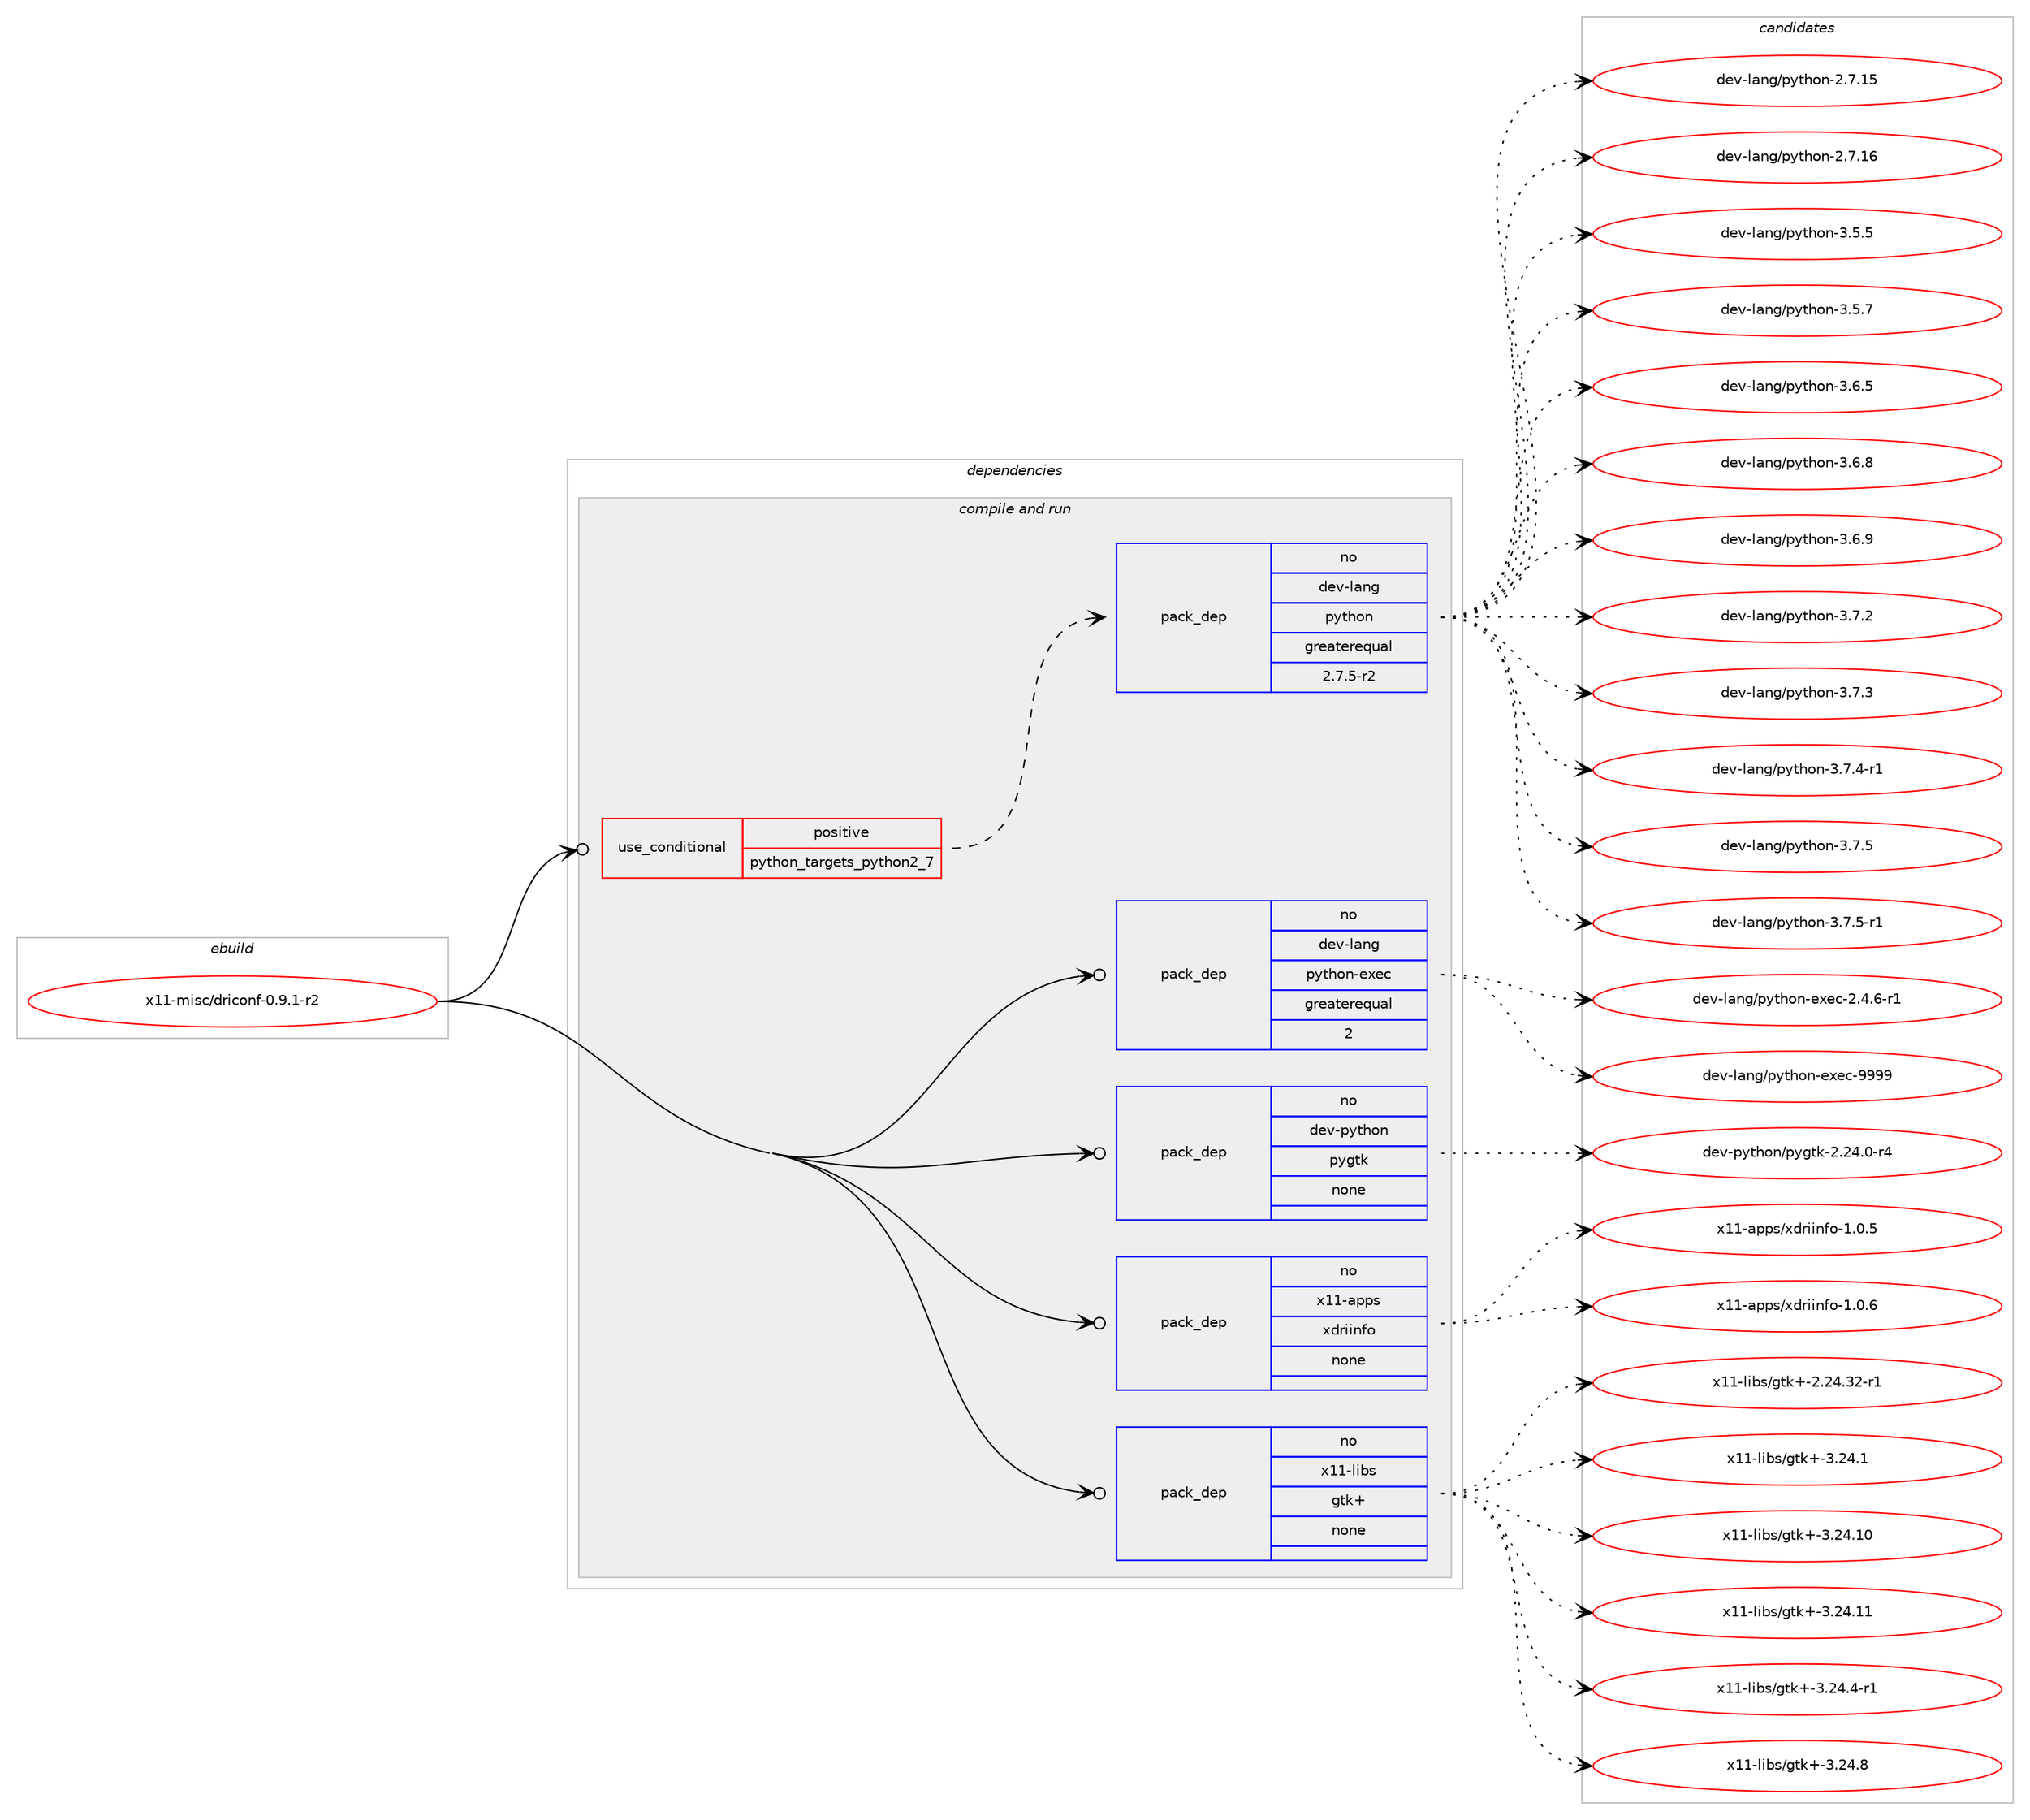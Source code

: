 digraph prolog {

# *************
# Graph options
# *************

newrank=true;
concentrate=true;
compound=true;
graph [rankdir=LR,fontname=Helvetica,fontsize=10,ranksep=1.5];#, ranksep=2.5, nodesep=0.2];
edge  [arrowhead=vee];
node  [fontname=Helvetica,fontsize=10];

# **********
# The ebuild
# **********

subgraph cluster_leftcol {
color=gray;
rank=same;
label=<<i>ebuild</i>>;
id [label="x11-misc/driconf-0.9.1-r2", color=red, width=4, href="../x11-misc/driconf-0.9.1-r2.svg"];
}

# ****************
# The dependencies
# ****************

subgraph cluster_midcol {
color=gray;
label=<<i>dependencies</i>>;
subgraph cluster_compile {
fillcolor="#eeeeee";
style=filled;
label=<<i>compile</i>>;
}
subgraph cluster_compileandrun {
fillcolor="#eeeeee";
style=filled;
label=<<i>compile and run</i>>;
subgraph cond219730 {
dependency918701 [label=<<TABLE BORDER="0" CELLBORDER="1" CELLSPACING="0" CELLPADDING="4"><TR><TD ROWSPAN="3" CELLPADDING="10">use_conditional</TD></TR><TR><TD>positive</TD></TR><TR><TD>python_targets_python2_7</TD></TR></TABLE>>, shape=none, color=red];
subgraph pack682325 {
dependency918702 [label=<<TABLE BORDER="0" CELLBORDER="1" CELLSPACING="0" CELLPADDING="4" WIDTH="220"><TR><TD ROWSPAN="6" CELLPADDING="30">pack_dep</TD></TR><TR><TD WIDTH="110">no</TD></TR><TR><TD>dev-lang</TD></TR><TR><TD>python</TD></TR><TR><TD>greaterequal</TD></TR><TR><TD>2.7.5-r2</TD></TR></TABLE>>, shape=none, color=blue];
}
dependency918701:e -> dependency918702:w [weight=20,style="dashed",arrowhead="vee"];
}
id:e -> dependency918701:w [weight=20,style="solid",arrowhead="odotvee"];
subgraph pack682326 {
dependency918703 [label=<<TABLE BORDER="0" CELLBORDER="1" CELLSPACING="0" CELLPADDING="4" WIDTH="220"><TR><TD ROWSPAN="6" CELLPADDING="30">pack_dep</TD></TR><TR><TD WIDTH="110">no</TD></TR><TR><TD>dev-lang</TD></TR><TR><TD>python-exec</TD></TR><TR><TD>greaterequal</TD></TR><TR><TD>2</TD></TR></TABLE>>, shape=none, color=blue];
}
id:e -> dependency918703:w [weight=20,style="solid",arrowhead="odotvee"];
subgraph pack682327 {
dependency918704 [label=<<TABLE BORDER="0" CELLBORDER="1" CELLSPACING="0" CELLPADDING="4" WIDTH="220"><TR><TD ROWSPAN="6" CELLPADDING="30">pack_dep</TD></TR><TR><TD WIDTH="110">no</TD></TR><TR><TD>dev-python</TD></TR><TR><TD>pygtk</TD></TR><TR><TD>none</TD></TR><TR><TD></TD></TR></TABLE>>, shape=none, color=blue];
}
id:e -> dependency918704:w [weight=20,style="solid",arrowhead="odotvee"];
subgraph pack682328 {
dependency918705 [label=<<TABLE BORDER="0" CELLBORDER="1" CELLSPACING="0" CELLPADDING="4" WIDTH="220"><TR><TD ROWSPAN="6" CELLPADDING="30">pack_dep</TD></TR><TR><TD WIDTH="110">no</TD></TR><TR><TD>x11-apps</TD></TR><TR><TD>xdriinfo</TD></TR><TR><TD>none</TD></TR><TR><TD></TD></TR></TABLE>>, shape=none, color=blue];
}
id:e -> dependency918705:w [weight=20,style="solid",arrowhead="odotvee"];
subgraph pack682329 {
dependency918706 [label=<<TABLE BORDER="0" CELLBORDER="1" CELLSPACING="0" CELLPADDING="4" WIDTH="220"><TR><TD ROWSPAN="6" CELLPADDING="30">pack_dep</TD></TR><TR><TD WIDTH="110">no</TD></TR><TR><TD>x11-libs</TD></TR><TR><TD>gtk+</TD></TR><TR><TD>none</TD></TR><TR><TD></TD></TR></TABLE>>, shape=none, color=blue];
}
id:e -> dependency918706:w [weight=20,style="solid",arrowhead="odotvee"];
}
subgraph cluster_run {
fillcolor="#eeeeee";
style=filled;
label=<<i>run</i>>;
}
}

# **************
# The candidates
# **************

subgraph cluster_choices {
rank=same;
color=gray;
label=<<i>candidates</i>>;

subgraph choice682325 {
color=black;
nodesep=1;
choice10010111845108971101034711212111610411111045504655464953 [label="dev-lang/python-2.7.15", color=red, width=4,href="../dev-lang/python-2.7.15.svg"];
choice10010111845108971101034711212111610411111045504655464954 [label="dev-lang/python-2.7.16", color=red, width=4,href="../dev-lang/python-2.7.16.svg"];
choice100101118451089711010347112121116104111110455146534653 [label="dev-lang/python-3.5.5", color=red, width=4,href="../dev-lang/python-3.5.5.svg"];
choice100101118451089711010347112121116104111110455146534655 [label="dev-lang/python-3.5.7", color=red, width=4,href="../dev-lang/python-3.5.7.svg"];
choice100101118451089711010347112121116104111110455146544653 [label="dev-lang/python-3.6.5", color=red, width=4,href="../dev-lang/python-3.6.5.svg"];
choice100101118451089711010347112121116104111110455146544656 [label="dev-lang/python-3.6.8", color=red, width=4,href="../dev-lang/python-3.6.8.svg"];
choice100101118451089711010347112121116104111110455146544657 [label="dev-lang/python-3.6.9", color=red, width=4,href="../dev-lang/python-3.6.9.svg"];
choice100101118451089711010347112121116104111110455146554650 [label="dev-lang/python-3.7.2", color=red, width=4,href="../dev-lang/python-3.7.2.svg"];
choice100101118451089711010347112121116104111110455146554651 [label="dev-lang/python-3.7.3", color=red, width=4,href="../dev-lang/python-3.7.3.svg"];
choice1001011184510897110103471121211161041111104551465546524511449 [label="dev-lang/python-3.7.4-r1", color=red, width=4,href="../dev-lang/python-3.7.4-r1.svg"];
choice100101118451089711010347112121116104111110455146554653 [label="dev-lang/python-3.7.5", color=red, width=4,href="../dev-lang/python-3.7.5.svg"];
choice1001011184510897110103471121211161041111104551465546534511449 [label="dev-lang/python-3.7.5-r1", color=red, width=4,href="../dev-lang/python-3.7.5-r1.svg"];
dependency918702:e -> choice10010111845108971101034711212111610411111045504655464953:w [style=dotted,weight="100"];
dependency918702:e -> choice10010111845108971101034711212111610411111045504655464954:w [style=dotted,weight="100"];
dependency918702:e -> choice100101118451089711010347112121116104111110455146534653:w [style=dotted,weight="100"];
dependency918702:e -> choice100101118451089711010347112121116104111110455146534655:w [style=dotted,weight="100"];
dependency918702:e -> choice100101118451089711010347112121116104111110455146544653:w [style=dotted,weight="100"];
dependency918702:e -> choice100101118451089711010347112121116104111110455146544656:w [style=dotted,weight="100"];
dependency918702:e -> choice100101118451089711010347112121116104111110455146544657:w [style=dotted,weight="100"];
dependency918702:e -> choice100101118451089711010347112121116104111110455146554650:w [style=dotted,weight="100"];
dependency918702:e -> choice100101118451089711010347112121116104111110455146554651:w [style=dotted,weight="100"];
dependency918702:e -> choice1001011184510897110103471121211161041111104551465546524511449:w [style=dotted,weight="100"];
dependency918702:e -> choice100101118451089711010347112121116104111110455146554653:w [style=dotted,weight="100"];
dependency918702:e -> choice1001011184510897110103471121211161041111104551465546534511449:w [style=dotted,weight="100"];
}
subgraph choice682326 {
color=black;
nodesep=1;
choice10010111845108971101034711212111610411111045101120101994550465246544511449 [label="dev-lang/python-exec-2.4.6-r1", color=red, width=4,href="../dev-lang/python-exec-2.4.6-r1.svg"];
choice10010111845108971101034711212111610411111045101120101994557575757 [label="dev-lang/python-exec-9999", color=red, width=4,href="../dev-lang/python-exec-9999.svg"];
dependency918703:e -> choice10010111845108971101034711212111610411111045101120101994550465246544511449:w [style=dotted,weight="100"];
dependency918703:e -> choice10010111845108971101034711212111610411111045101120101994557575757:w [style=dotted,weight="100"];
}
subgraph choice682327 {
color=black;
nodesep=1;
choice1001011184511212111610411111047112121103116107455046505246484511452 [label="dev-python/pygtk-2.24.0-r4", color=red, width=4,href="../dev-python/pygtk-2.24.0-r4.svg"];
dependency918704:e -> choice1001011184511212111610411111047112121103116107455046505246484511452:w [style=dotted,weight="100"];
}
subgraph choice682328 {
color=black;
nodesep=1;
choice1204949459711211211547120100114105105110102111454946484653 [label="x11-apps/xdriinfo-1.0.5", color=red, width=4,href="../x11-apps/xdriinfo-1.0.5.svg"];
choice1204949459711211211547120100114105105110102111454946484654 [label="x11-apps/xdriinfo-1.0.6", color=red, width=4,href="../x11-apps/xdriinfo-1.0.6.svg"];
dependency918705:e -> choice1204949459711211211547120100114105105110102111454946484653:w [style=dotted,weight="100"];
dependency918705:e -> choice1204949459711211211547120100114105105110102111454946484654:w [style=dotted,weight="100"];
}
subgraph choice682329 {
color=black;
nodesep=1;
choice12049494510810598115471031161074345504650524651504511449 [label="x11-libs/gtk+-2.24.32-r1", color=red, width=4,href="../x11-libs/gtk+-2.24.32-r1.svg"];
choice12049494510810598115471031161074345514650524649 [label="x11-libs/gtk+-3.24.1", color=red, width=4,href="../x11-libs/gtk+-3.24.1.svg"];
choice1204949451081059811547103116107434551465052464948 [label="x11-libs/gtk+-3.24.10", color=red, width=4,href="../x11-libs/gtk+-3.24.10.svg"];
choice1204949451081059811547103116107434551465052464949 [label="x11-libs/gtk+-3.24.11", color=red, width=4,href="../x11-libs/gtk+-3.24.11.svg"];
choice120494945108105981154710311610743455146505246524511449 [label="x11-libs/gtk+-3.24.4-r1", color=red, width=4,href="../x11-libs/gtk+-3.24.4-r1.svg"];
choice12049494510810598115471031161074345514650524656 [label="x11-libs/gtk+-3.24.8", color=red, width=4,href="../x11-libs/gtk+-3.24.8.svg"];
dependency918706:e -> choice12049494510810598115471031161074345504650524651504511449:w [style=dotted,weight="100"];
dependency918706:e -> choice12049494510810598115471031161074345514650524649:w [style=dotted,weight="100"];
dependency918706:e -> choice1204949451081059811547103116107434551465052464948:w [style=dotted,weight="100"];
dependency918706:e -> choice1204949451081059811547103116107434551465052464949:w [style=dotted,weight="100"];
dependency918706:e -> choice120494945108105981154710311610743455146505246524511449:w [style=dotted,weight="100"];
dependency918706:e -> choice12049494510810598115471031161074345514650524656:w [style=dotted,weight="100"];
}
}

}
